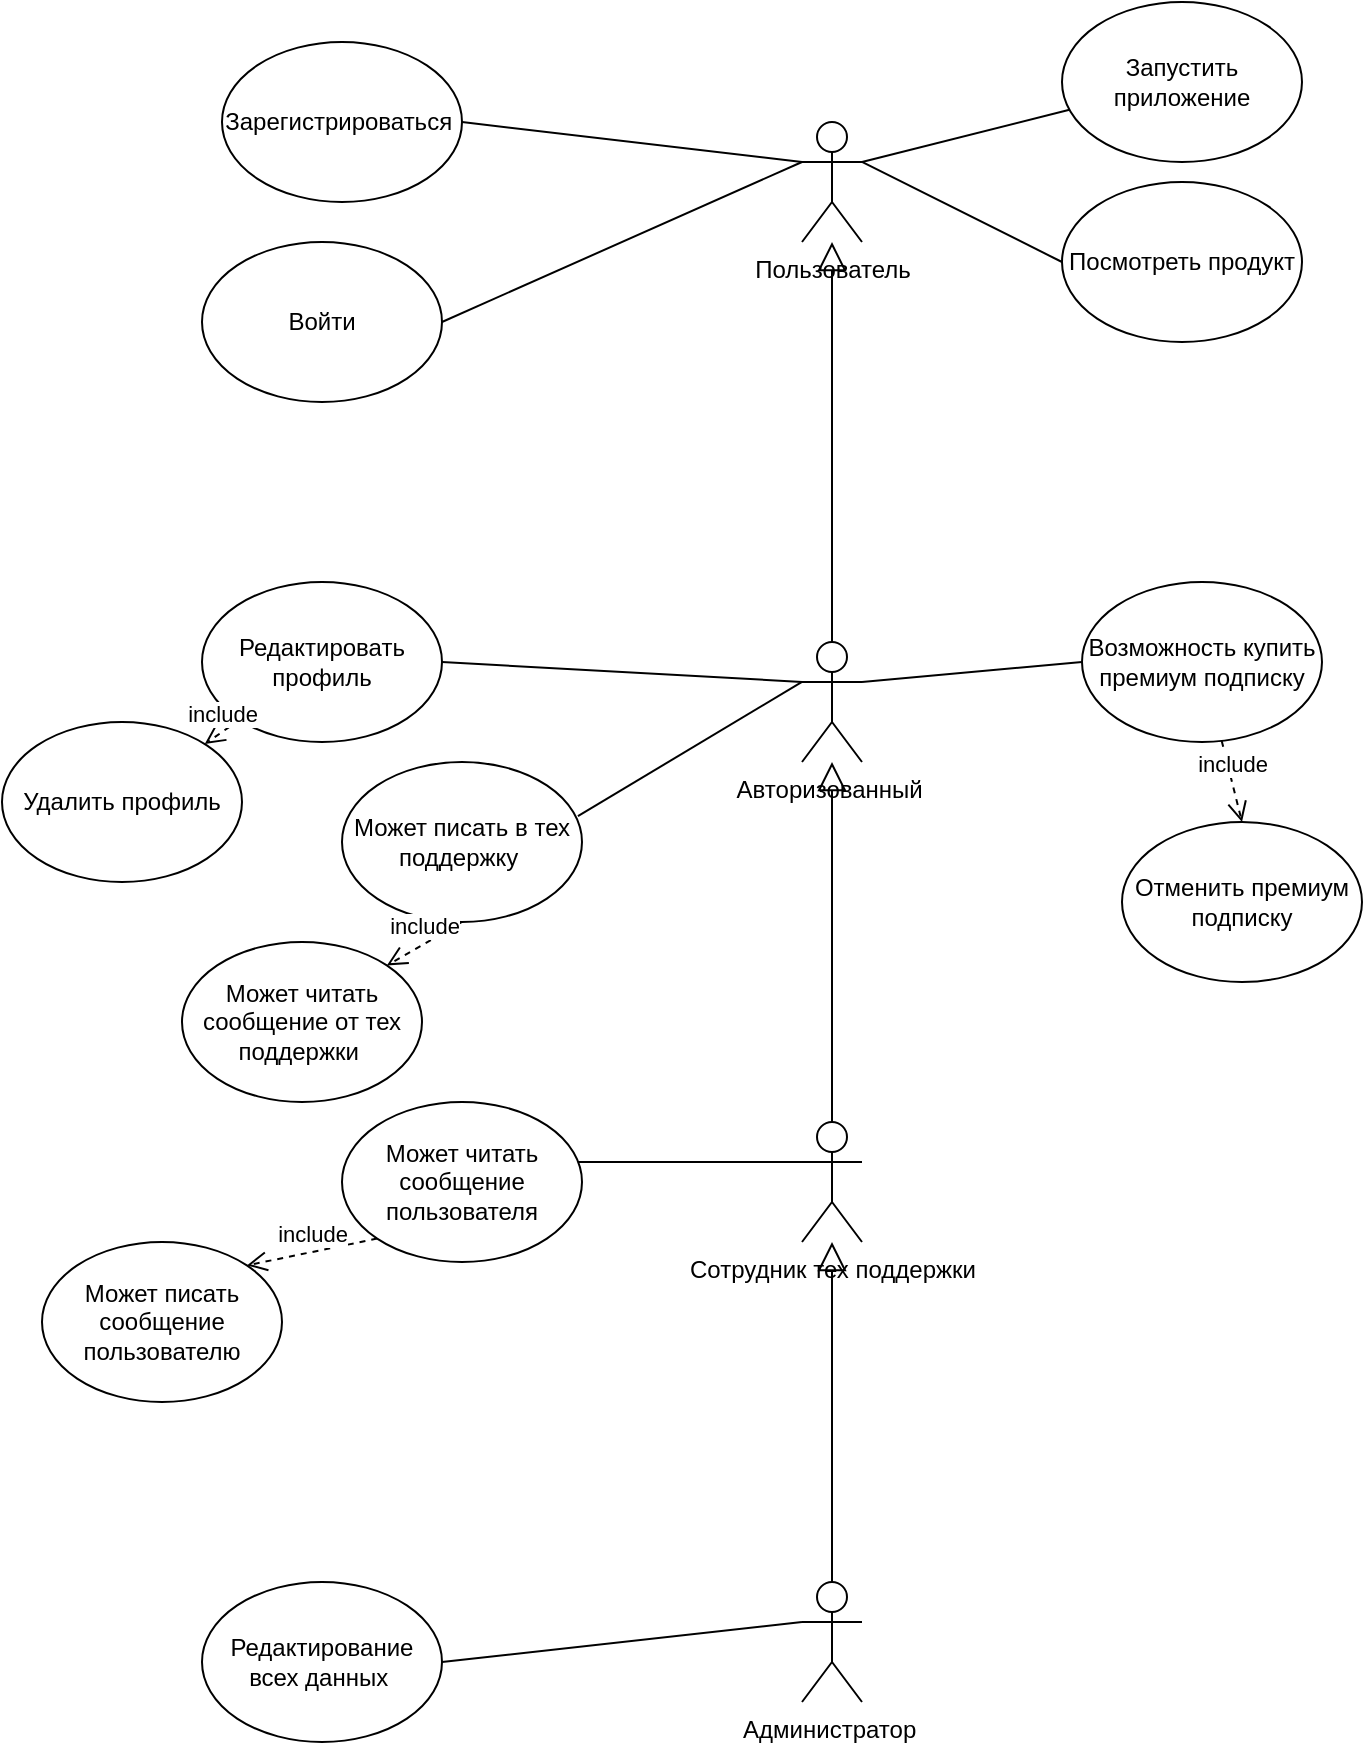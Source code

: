 <mxfile version="21.7.2" type="device">
  <diagram name="Страница — 1" id="S0ekJQ76ugPjxJWExmL1">
    <mxGraphModel dx="873" dy="494" grid="1" gridSize="10" guides="1" tooltips="1" connect="1" arrows="1" fold="1" page="1" pageScale="1" pageWidth="827" pageHeight="1169" math="0" shadow="0">
      <root>
        <mxCell id="0" />
        <mxCell id="1" parent="0" />
        <mxCell id="cGE_5ViqhjNnYanDLGzq-1" value="Пользователь" style="shape=umlActor;verticalLabelPosition=bottom;verticalAlign=top;html=1;outlineConnect=0;" parent="1" vertex="1">
          <mxGeometry x="430" y="60" width="30" height="60" as="geometry" />
        </mxCell>
        <mxCell id="cGE_5ViqhjNnYanDLGzq-2" value="Авторизованный&amp;nbsp;&lt;br&gt;" style="shape=umlActor;verticalLabelPosition=bottom;verticalAlign=top;html=1;outlineConnect=0;" parent="1" vertex="1">
          <mxGeometry x="430" y="320" width="30" height="60" as="geometry" />
        </mxCell>
        <mxCell id="cGE_5ViqhjNnYanDLGzq-4" value="Сотрудник тех поддержки&lt;br&gt;&amp;nbsp;" style="shape=umlActor;verticalLabelPosition=bottom;verticalAlign=top;html=1;outlineConnect=0;" parent="1" vertex="1">
          <mxGeometry x="430" y="560" width="30" height="60" as="geometry" />
        </mxCell>
        <mxCell id="cGE_5ViqhjNnYanDLGzq-5" value="Администратор&amp;nbsp;" style="shape=umlActor;verticalLabelPosition=bottom;verticalAlign=top;html=1;outlineConnect=0;" parent="1" vertex="1">
          <mxGeometry x="430" y="790" width="30" height="60" as="geometry" />
        </mxCell>
        <mxCell id="cGE_5ViqhjNnYanDLGzq-6" value="Зарегистрироваться&amp;nbsp;" style="ellipse;whiteSpace=wrap;html=1;" parent="1" vertex="1">
          <mxGeometry x="140" y="20" width="120" height="80" as="geometry" />
        </mxCell>
        <mxCell id="cGE_5ViqhjNnYanDLGzq-7" value="Войти" style="ellipse;whiteSpace=wrap;html=1;" parent="1" vertex="1">
          <mxGeometry x="130" y="120" width="120" height="80" as="geometry" />
        </mxCell>
        <mxCell id="cGE_5ViqhjNnYanDLGzq-8" value="" style="endArrow=none;html=1;rounded=0;entryX=0;entryY=0.5;entryDx=0;entryDy=0;exitX=1;exitY=0.333;exitDx=0;exitDy=0;exitPerimeter=0;" parent="1" source="cGE_5ViqhjNnYanDLGzq-1" target="cGE_5ViqhjNnYanDLGzq-13" edge="1">
          <mxGeometry width="50" height="50" relative="1" as="geometry">
            <mxPoint x="470" y="80" as="sourcePoint" />
            <mxPoint x="440" y="280" as="targetPoint" />
            <Array as="points" />
          </mxGeometry>
        </mxCell>
        <mxCell id="cGE_5ViqhjNnYanDLGzq-9" value="" style="endArrow=none;html=1;rounded=0;exitX=1;exitY=0.333;exitDx=0;exitDy=0;exitPerimeter=0;" parent="1" source="cGE_5ViqhjNnYanDLGzq-1" target="cGE_5ViqhjNnYanDLGzq-12" edge="1">
          <mxGeometry width="50" height="50" relative="1" as="geometry">
            <mxPoint x="480" y="90" as="sourcePoint" />
            <mxPoint x="530" y="40" as="targetPoint" />
          </mxGeometry>
        </mxCell>
        <mxCell id="cGE_5ViqhjNnYanDLGzq-10" value="" style="endArrow=none;html=1;rounded=0;entryX=0;entryY=0.333;entryDx=0;entryDy=0;entryPerimeter=0;exitX=1;exitY=0.5;exitDx=0;exitDy=0;" parent="1" source="cGE_5ViqhjNnYanDLGzq-6" target="cGE_5ViqhjNnYanDLGzq-1" edge="1">
          <mxGeometry width="50" height="50" relative="1" as="geometry">
            <mxPoint x="290" y="120" as="sourcePoint" />
            <mxPoint x="340" y="70" as="targetPoint" />
          </mxGeometry>
        </mxCell>
        <mxCell id="cGE_5ViqhjNnYanDLGzq-11" value="" style="endArrow=none;html=1;rounded=0;exitX=1;exitY=0.5;exitDx=0;exitDy=0;" parent="1" source="cGE_5ViqhjNnYanDLGzq-7" edge="1">
          <mxGeometry width="50" height="50" relative="1" as="geometry">
            <mxPoint x="270" y="210" as="sourcePoint" />
            <mxPoint x="430" y="80" as="targetPoint" />
          </mxGeometry>
        </mxCell>
        <mxCell id="cGE_5ViqhjNnYanDLGzq-12" value="Запустить приложение" style="ellipse;whiteSpace=wrap;html=1;" parent="1" vertex="1">
          <mxGeometry x="560" width="120" height="80" as="geometry" />
        </mxCell>
        <mxCell id="cGE_5ViqhjNnYanDLGzq-13" value="Посмотреть продукт" style="ellipse;whiteSpace=wrap;html=1;" parent="1" vertex="1">
          <mxGeometry x="560" y="90" width="120" height="80" as="geometry" />
        </mxCell>
        <mxCell id="cGE_5ViqhjNnYanDLGzq-16" value="" style="endArrow=block;dashed=0;endFill=0;endSize=12;html=1;rounded=0;exitX=0.5;exitY=0;exitDx=0;exitDy=0;exitPerimeter=0;" parent="1" source="cGE_5ViqhjNnYanDLGzq-2" target="cGE_5ViqhjNnYanDLGzq-1" edge="1">
          <mxGeometry width="160" relative="1" as="geometry">
            <mxPoint x="340" y="280" as="sourcePoint" />
            <mxPoint x="480" y="170" as="targetPoint" />
          </mxGeometry>
        </mxCell>
        <mxCell id="cGE_5ViqhjNnYanDLGzq-17" value="" style="endArrow=block;dashed=0;endFill=0;endSize=12;html=1;rounded=0;exitX=0.5;exitY=0;exitDx=0;exitDy=0;exitPerimeter=0;" parent="1" edge="1" target="cGE_5ViqhjNnYanDLGzq-2" source="cGE_5ViqhjNnYanDLGzq-4">
          <mxGeometry width="160" relative="1" as="geometry">
            <mxPoint x="454" y="530" as="sourcePoint" />
            <mxPoint x="453.542" y="400" as="targetPoint" />
          </mxGeometry>
        </mxCell>
        <mxCell id="cGE_5ViqhjNnYanDLGzq-18" value="Редактировать профиль" style="ellipse;whiteSpace=wrap;html=1;" parent="1" vertex="1">
          <mxGeometry x="130" y="290" width="120" height="80" as="geometry" />
        </mxCell>
        <mxCell id="cGE_5ViqhjNnYanDLGzq-19" value="" style="endArrow=none;html=1;rounded=0;entryX=0;entryY=0.333;entryDx=0;entryDy=0;entryPerimeter=0;exitX=1;exitY=0.5;exitDx=0;exitDy=0;" parent="1" source="cGE_5ViqhjNnYanDLGzq-18" target="cGE_5ViqhjNnYanDLGzq-2" edge="1">
          <mxGeometry width="50" height="50" relative="1" as="geometry">
            <mxPoint x="360" y="310" as="sourcePoint" />
            <mxPoint x="410" y="260" as="targetPoint" />
          </mxGeometry>
        </mxCell>
        <mxCell id="cGE_5ViqhjNnYanDLGzq-20" value="Удалить профиль" style="ellipse;whiteSpace=wrap;html=1;" parent="1" vertex="1">
          <mxGeometry x="30" y="360" width="120" height="80" as="geometry" />
        </mxCell>
        <mxCell id="cGE_5ViqhjNnYanDLGzq-21" value="include" style="html=1;verticalAlign=bottom;endArrow=open;dashed=1;endSize=8;curved=0;rounded=0;" parent="1" source="cGE_5ViqhjNnYanDLGzq-18" target="cGE_5ViqhjNnYanDLGzq-20" edge="1">
          <mxGeometry relative="1" as="geometry">
            <mxPoint x="330" y="410" as="sourcePoint" />
            <mxPoint x="250" y="410" as="targetPoint" />
          </mxGeometry>
        </mxCell>
        <mxCell id="cGE_5ViqhjNnYanDLGzq-22" value="Возможность купить премиум подписку" style="ellipse;whiteSpace=wrap;html=1;" parent="1" vertex="1">
          <mxGeometry x="570" y="290" width="120" height="80" as="geometry" />
        </mxCell>
        <mxCell id="cGE_5ViqhjNnYanDLGzq-23" value="" style="endArrow=none;html=1;rounded=0;entryX=0;entryY=0.5;entryDx=0;entryDy=0;exitX=1;exitY=0.333;exitDx=0;exitDy=0;exitPerimeter=0;" parent="1" source="cGE_5ViqhjNnYanDLGzq-2" target="cGE_5ViqhjNnYanDLGzq-22" edge="1">
          <mxGeometry width="50" height="50" relative="1" as="geometry">
            <mxPoint x="460" y="350" as="sourcePoint" />
            <mxPoint x="510" y="300" as="targetPoint" />
          </mxGeometry>
        </mxCell>
        <mxCell id="BRPn3-0SCnc0s2iGvoGP-1" value="Отменить премиум подписку" style="ellipse;whiteSpace=wrap;html=1;" vertex="1" parent="1">
          <mxGeometry x="590" y="410" width="120" height="80" as="geometry" />
        </mxCell>
        <mxCell id="BRPn3-0SCnc0s2iGvoGP-3" value="include" style="html=1;verticalAlign=bottom;endArrow=open;dashed=1;endSize=8;curved=0;rounded=0;entryX=0.5;entryY=0;entryDx=0;entryDy=0;" edge="1" parent="1" source="cGE_5ViqhjNnYanDLGzq-22" target="BRPn3-0SCnc0s2iGvoGP-1">
          <mxGeometry relative="1" as="geometry">
            <mxPoint x="600" y="409" as="sourcePoint" />
            <mxPoint x="520" y="409" as="targetPoint" />
          </mxGeometry>
        </mxCell>
        <mxCell id="BRPn3-0SCnc0s2iGvoGP-5" value="" style="endArrow=block;dashed=0;endFill=0;endSize=12;html=1;rounded=0;exitX=0.5;exitY=0;exitDx=0;exitDy=0;exitPerimeter=0;" edge="1" parent="1" source="cGE_5ViqhjNnYanDLGzq-5" target="cGE_5ViqhjNnYanDLGzq-4">
          <mxGeometry width="160" relative="1" as="geometry">
            <mxPoint x="338.83" y="730" as="sourcePoint" />
            <mxPoint x="450" y="660" as="targetPoint" />
          </mxGeometry>
        </mxCell>
        <mxCell id="BRPn3-0SCnc0s2iGvoGP-7" value="Может читать сообщение от тех поддержки&amp;nbsp;" style="ellipse;whiteSpace=wrap;html=1;" vertex="1" parent="1">
          <mxGeometry x="120" y="470" width="120" height="80" as="geometry" />
        </mxCell>
        <mxCell id="BRPn3-0SCnc0s2iGvoGP-8" value="Может писать в тех поддержку&amp;nbsp;" style="ellipse;whiteSpace=wrap;html=1;" vertex="1" parent="1">
          <mxGeometry x="200" y="380" width="120" height="80" as="geometry" />
        </mxCell>
        <mxCell id="BRPn3-0SCnc0s2iGvoGP-9" value="" style="endArrow=none;html=1;rounded=0;exitX=0.983;exitY=0.338;exitDx=0;exitDy=0;exitPerimeter=0;entryX=0;entryY=0.333;entryDx=0;entryDy=0;entryPerimeter=0;" edge="1" parent="1" source="BRPn3-0SCnc0s2iGvoGP-8" target="cGE_5ViqhjNnYanDLGzq-2">
          <mxGeometry width="50" height="50" relative="1" as="geometry">
            <mxPoint x="310" y="410" as="sourcePoint" />
            <mxPoint x="410" y="340" as="targetPoint" />
          </mxGeometry>
        </mxCell>
        <mxCell id="BRPn3-0SCnc0s2iGvoGP-10" value="include" style="html=1;verticalAlign=bottom;endArrow=open;dashed=1;endSize=8;curved=0;rounded=0;exitX=0.5;exitY=1;exitDx=0;exitDy=0;entryX=1;entryY=0;entryDx=0;entryDy=0;" edge="1" parent="1" source="BRPn3-0SCnc0s2iGvoGP-8" target="BRPn3-0SCnc0s2iGvoGP-7">
          <mxGeometry relative="1" as="geometry">
            <mxPoint x="350" y="490" as="sourcePoint" />
            <mxPoint x="270" y="490" as="targetPoint" />
            <Array as="points" />
          </mxGeometry>
        </mxCell>
        <mxCell id="BRPn3-0SCnc0s2iGvoGP-11" value="Может писать сообщение пользователю" style="ellipse;whiteSpace=wrap;html=1;" vertex="1" parent="1">
          <mxGeometry x="50" y="620" width="120" height="80" as="geometry" />
        </mxCell>
        <mxCell id="BRPn3-0SCnc0s2iGvoGP-12" value="Может читать сообщение пользователя" style="ellipse;whiteSpace=wrap;html=1;" vertex="1" parent="1">
          <mxGeometry x="200" y="550" width="120" height="80" as="geometry" />
        </mxCell>
        <mxCell id="BRPn3-0SCnc0s2iGvoGP-13" value="" style="endArrow=none;html=1;rounded=0;exitX=0.983;exitY=0.375;exitDx=0;exitDy=0;exitPerimeter=0;entryX=0;entryY=0.333;entryDx=0;entryDy=0;entryPerimeter=0;" edge="1" parent="1" source="BRPn3-0SCnc0s2iGvoGP-12" target="cGE_5ViqhjNnYanDLGzq-4">
          <mxGeometry width="50" height="50" relative="1" as="geometry">
            <mxPoint x="380" y="620" as="sourcePoint" />
            <mxPoint x="430" y="570" as="targetPoint" />
          </mxGeometry>
        </mxCell>
        <mxCell id="BRPn3-0SCnc0s2iGvoGP-15" value="include" style="html=1;verticalAlign=bottom;endArrow=open;dashed=1;endSize=8;curved=0;rounded=0;exitX=0;exitY=1;exitDx=0;exitDy=0;entryX=1;entryY=0;entryDx=0;entryDy=0;" edge="1" parent="1" source="BRPn3-0SCnc0s2iGvoGP-12" target="BRPn3-0SCnc0s2iGvoGP-11">
          <mxGeometry relative="1" as="geometry">
            <mxPoint x="350" y="690" as="sourcePoint" />
            <mxPoint x="270" y="690" as="targetPoint" />
          </mxGeometry>
        </mxCell>
        <mxCell id="BRPn3-0SCnc0s2iGvoGP-16" value="Редактирование всех данных&amp;nbsp;" style="ellipse;whiteSpace=wrap;html=1;" vertex="1" parent="1">
          <mxGeometry x="130" y="790" width="120" height="80" as="geometry" />
        </mxCell>
        <mxCell id="BRPn3-0SCnc0s2iGvoGP-17" value="" style="endArrow=none;html=1;rounded=0;entryX=0;entryY=0.333;entryDx=0;entryDy=0;entryPerimeter=0;exitX=1;exitY=0.5;exitDx=0;exitDy=0;" edge="1" parent="1" source="BRPn3-0SCnc0s2iGvoGP-16" target="cGE_5ViqhjNnYanDLGzq-5">
          <mxGeometry width="50" height="50" relative="1" as="geometry">
            <mxPoint x="280" y="850" as="sourcePoint" />
            <mxPoint x="330" y="800" as="targetPoint" />
          </mxGeometry>
        </mxCell>
      </root>
    </mxGraphModel>
  </diagram>
</mxfile>
